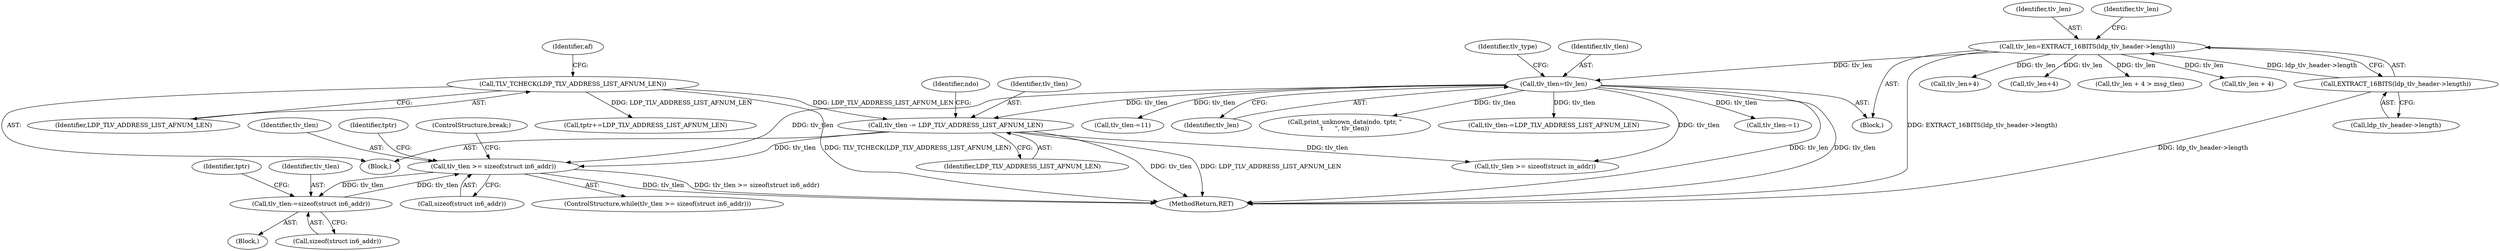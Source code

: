 digraph "0_tcpdump_aa5c6b710dfd8020d2c908d6b3bd41f1da719b3b_0@API" {
"1000332" [label="(Call,tlv_tlen >= sizeof(struct in6_addr))"];
"1000350" [label="(Call,tlv_tlen-=sizeof(struct in6_addr))"];
"1000332" [label="(Call,tlv_tlen >= sizeof(struct in6_addr))"];
"1000286" [label="(Call,tlv_tlen -= LDP_TLV_ADDRESS_LIST_AFNUM_LEN)"];
"1000277" [label="(Call,TLV_TCHECK(LDP_TLV_ADDRESS_LIST_AFNUM_LEN))"];
"1000160" [label="(Call,tlv_tlen=tlv_len)"];
"1000141" [label="(Call,tlv_len=EXTRACT_16BITS(ldp_tlv_header->length))"];
"1000143" [label="(Call,EXTRACT_16BITS(ldp_tlv_header->length))"];
"1000278" [label="(Identifier,LDP_TLV_ADDRESS_LIST_AFNUM_LEN)"];
"1000355" [label="(Identifier,tptr)"];
"1000287" [label="(Identifier,tlv_tlen)"];
"1000437" [label="(Call,tlv_tlen-=LDP_TLV_ADDRESS_LIST_AFNUM_LEN)"];
"1000334" [label="(Call,sizeof(struct in6_addr))"];
"1000143" [label="(Call,EXTRACT_16BITS(ldp_tlv_header->length))"];
"1000965" [label="(MethodReturn,RET)"];
"1000291" [label="(Identifier,ndo)"];
"1000331" [label="(ControlStructure,while(tlv_tlen >= sizeof(struct in6_addr)))"];
"1000629" [label="(Call,tlv_len+4)"];
"1000332" [label="(Call,tlv_tlen >= sizeof(struct in6_addr))"];
"1000303" [label="(Call,tlv_tlen >= sizeof(struct in_addr))"];
"1000277" [label="(Call,TLV_TCHECK(LDP_TLV_ADDRESS_LIST_AFNUM_LEN))"];
"1000117" [label="(Block,)"];
"1000141" [label="(Call,tlv_len=EXTRACT_16BITS(ldp_tlv_header->length))"];
"1000944" [label="(Call,tlv_len+4)"];
"1000286" [label="(Call,tlv_tlen -= LDP_TLV_ADDRESS_LIST_AFNUM_LEN)"];
"1000161" [label="(Identifier,tlv_tlen)"];
"1000142" [label="(Identifier,tlv_len)"];
"1000164" [label="(Identifier,tlv_type)"];
"1000148" [label="(Call,tlv_len + 4 > msg_tlen)"];
"1000160" [label="(Call,tlv_tlen=tlv_len)"];
"1000419" [label="(Call,tlv_tlen-=1)"];
"1000638" [label="(Call,tlv_tlen-=11)"];
"1000162" [label="(Identifier,tlv_len)"];
"1000937" [label="(Call,print_unknown_data(ndo, tptr, \"\n\t      \", tlv_tlen))"];
"1000149" [label="(Call,tlv_len + 4)"];
"1000350" [label="(Call,tlv_tlen-=sizeof(struct in6_addr))"];
"1000358" [label="(ControlStructure,break;)"];
"1000283" [label="(Call,tptr+=LDP_TLV_ADDRESS_LIST_AFNUM_LEN)"];
"1000288" [label="(Identifier,LDP_TLV_ADDRESS_LIST_AFNUM_LEN)"];
"1000280" [label="(Identifier,af)"];
"1000333" [label="(Identifier,tlv_tlen)"];
"1000209" [label="(Block,)"];
"1000339" [label="(Identifier,tptr)"];
"1000336" [label="(Block,)"];
"1000150" [label="(Identifier,tlv_len)"];
"1000352" [label="(Call,sizeof(struct in6_addr))"];
"1000351" [label="(Identifier,tlv_tlen)"];
"1000144" [label="(Call,ldp_tlv_header->length)"];
"1000332" -> "1000331"  [label="AST: "];
"1000332" -> "1000334"  [label="CFG: "];
"1000333" -> "1000332"  [label="AST: "];
"1000334" -> "1000332"  [label="AST: "];
"1000339" -> "1000332"  [label="CFG: "];
"1000358" -> "1000332"  [label="CFG: "];
"1000332" -> "1000965"  [label="DDG: tlv_tlen"];
"1000332" -> "1000965"  [label="DDG: tlv_tlen >= sizeof(struct in6_addr)"];
"1000350" -> "1000332"  [label="DDG: tlv_tlen"];
"1000286" -> "1000332"  [label="DDG: tlv_tlen"];
"1000160" -> "1000332"  [label="DDG: tlv_tlen"];
"1000332" -> "1000350"  [label="DDG: tlv_tlen"];
"1000350" -> "1000336"  [label="AST: "];
"1000350" -> "1000352"  [label="CFG: "];
"1000351" -> "1000350"  [label="AST: "];
"1000352" -> "1000350"  [label="AST: "];
"1000355" -> "1000350"  [label="CFG: "];
"1000286" -> "1000209"  [label="AST: "];
"1000286" -> "1000288"  [label="CFG: "];
"1000287" -> "1000286"  [label="AST: "];
"1000288" -> "1000286"  [label="AST: "];
"1000291" -> "1000286"  [label="CFG: "];
"1000286" -> "1000965"  [label="DDG: tlv_tlen"];
"1000286" -> "1000965"  [label="DDG: LDP_TLV_ADDRESS_LIST_AFNUM_LEN"];
"1000277" -> "1000286"  [label="DDG: LDP_TLV_ADDRESS_LIST_AFNUM_LEN"];
"1000160" -> "1000286"  [label="DDG: tlv_tlen"];
"1000286" -> "1000303"  [label="DDG: tlv_tlen"];
"1000277" -> "1000209"  [label="AST: "];
"1000277" -> "1000278"  [label="CFG: "];
"1000278" -> "1000277"  [label="AST: "];
"1000280" -> "1000277"  [label="CFG: "];
"1000277" -> "1000965"  [label="DDG: TLV_TCHECK(LDP_TLV_ADDRESS_LIST_AFNUM_LEN)"];
"1000277" -> "1000283"  [label="DDG: LDP_TLV_ADDRESS_LIST_AFNUM_LEN"];
"1000160" -> "1000117"  [label="AST: "];
"1000160" -> "1000162"  [label="CFG: "];
"1000161" -> "1000160"  [label="AST: "];
"1000162" -> "1000160"  [label="AST: "];
"1000164" -> "1000160"  [label="CFG: "];
"1000160" -> "1000965"  [label="DDG: tlv_len"];
"1000160" -> "1000965"  [label="DDG: tlv_tlen"];
"1000141" -> "1000160"  [label="DDG: tlv_len"];
"1000160" -> "1000303"  [label="DDG: tlv_tlen"];
"1000160" -> "1000419"  [label="DDG: tlv_tlen"];
"1000160" -> "1000437"  [label="DDG: tlv_tlen"];
"1000160" -> "1000638"  [label="DDG: tlv_tlen"];
"1000160" -> "1000937"  [label="DDG: tlv_tlen"];
"1000141" -> "1000117"  [label="AST: "];
"1000141" -> "1000143"  [label="CFG: "];
"1000142" -> "1000141"  [label="AST: "];
"1000143" -> "1000141"  [label="AST: "];
"1000150" -> "1000141"  [label="CFG: "];
"1000141" -> "1000965"  [label="DDG: EXTRACT_16BITS(ldp_tlv_header->length)"];
"1000143" -> "1000141"  [label="DDG: ldp_tlv_header->length"];
"1000141" -> "1000148"  [label="DDG: tlv_len"];
"1000141" -> "1000149"  [label="DDG: tlv_len"];
"1000141" -> "1000629"  [label="DDG: tlv_len"];
"1000141" -> "1000944"  [label="DDG: tlv_len"];
"1000143" -> "1000144"  [label="CFG: "];
"1000144" -> "1000143"  [label="AST: "];
"1000143" -> "1000965"  [label="DDG: ldp_tlv_header->length"];
}
